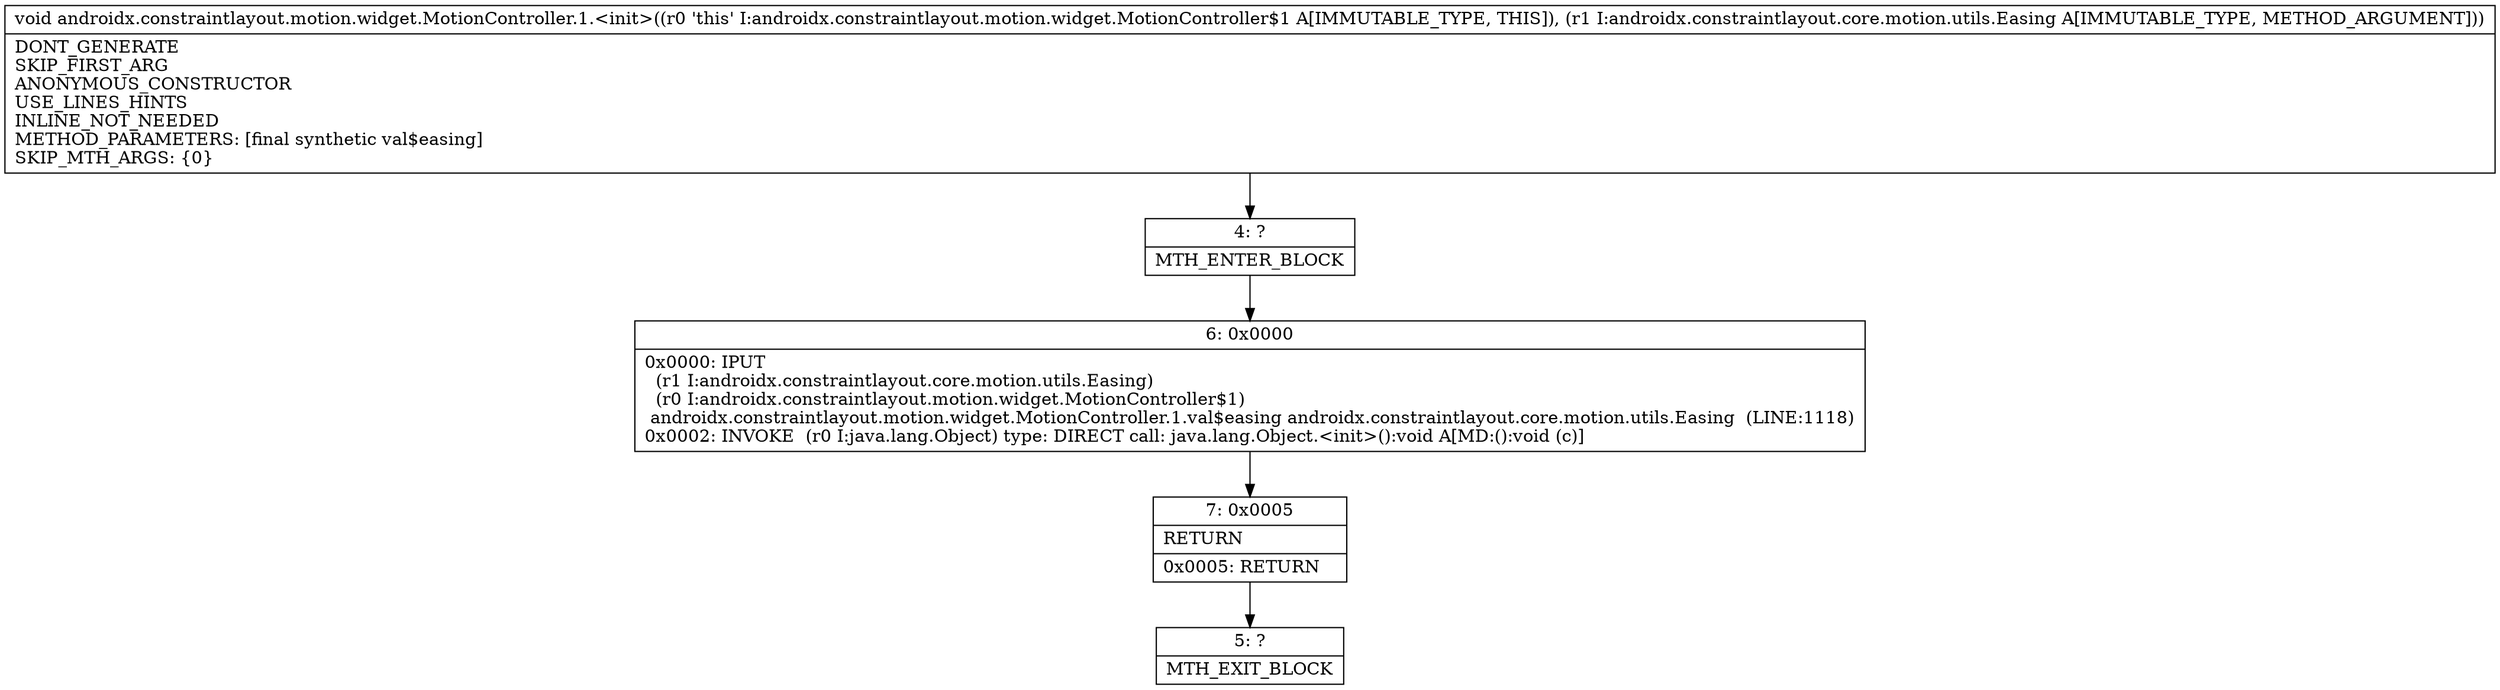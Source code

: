 digraph "CFG forandroidx.constraintlayout.motion.widget.MotionController.1.\<init\>(Landroidx\/constraintlayout\/core\/motion\/utils\/Easing;)V" {
Node_4 [shape=record,label="{4\:\ ?|MTH_ENTER_BLOCK\l}"];
Node_6 [shape=record,label="{6\:\ 0x0000|0x0000: IPUT  \l  (r1 I:androidx.constraintlayout.core.motion.utils.Easing)\l  (r0 I:androidx.constraintlayout.motion.widget.MotionController$1)\l androidx.constraintlayout.motion.widget.MotionController.1.val$easing androidx.constraintlayout.core.motion.utils.Easing  (LINE:1118)\l0x0002: INVOKE  (r0 I:java.lang.Object) type: DIRECT call: java.lang.Object.\<init\>():void A[MD:():void (c)]\l}"];
Node_7 [shape=record,label="{7\:\ 0x0005|RETURN\l|0x0005: RETURN   \l}"];
Node_5 [shape=record,label="{5\:\ ?|MTH_EXIT_BLOCK\l}"];
MethodNode[shape=record,label="{void androidx.constraintlayout.motion.widget.MotionController.1.\<init\>((r0 'this' I:androidx.constraintlayout.motion.widget.MotionController$1 A[IMMUTABLE_TYPE, THIS]), (r1 I:androidx.constraintlayout.core.motion.utils.Easing A[IMMUTABLE_TYPE, METHOD_ARGUMENT]))  | DONT_GENERATE\lSKIP_FIRST_ARG\lANONYMOUS_CONSTRUCTOR\lUSE_LINES_HINTS\lINLINE_NOT_NEEDED\lMETHOD_PARAMETERS: [final synthetic val$easing]\lSKIP_MTH_ARGS: \{0\}\l}"];
MethodNode -> Node_4;Node_4 -> Node_6;
Node_6 -> Node_7;
Node_7 -> Node_5;
}

